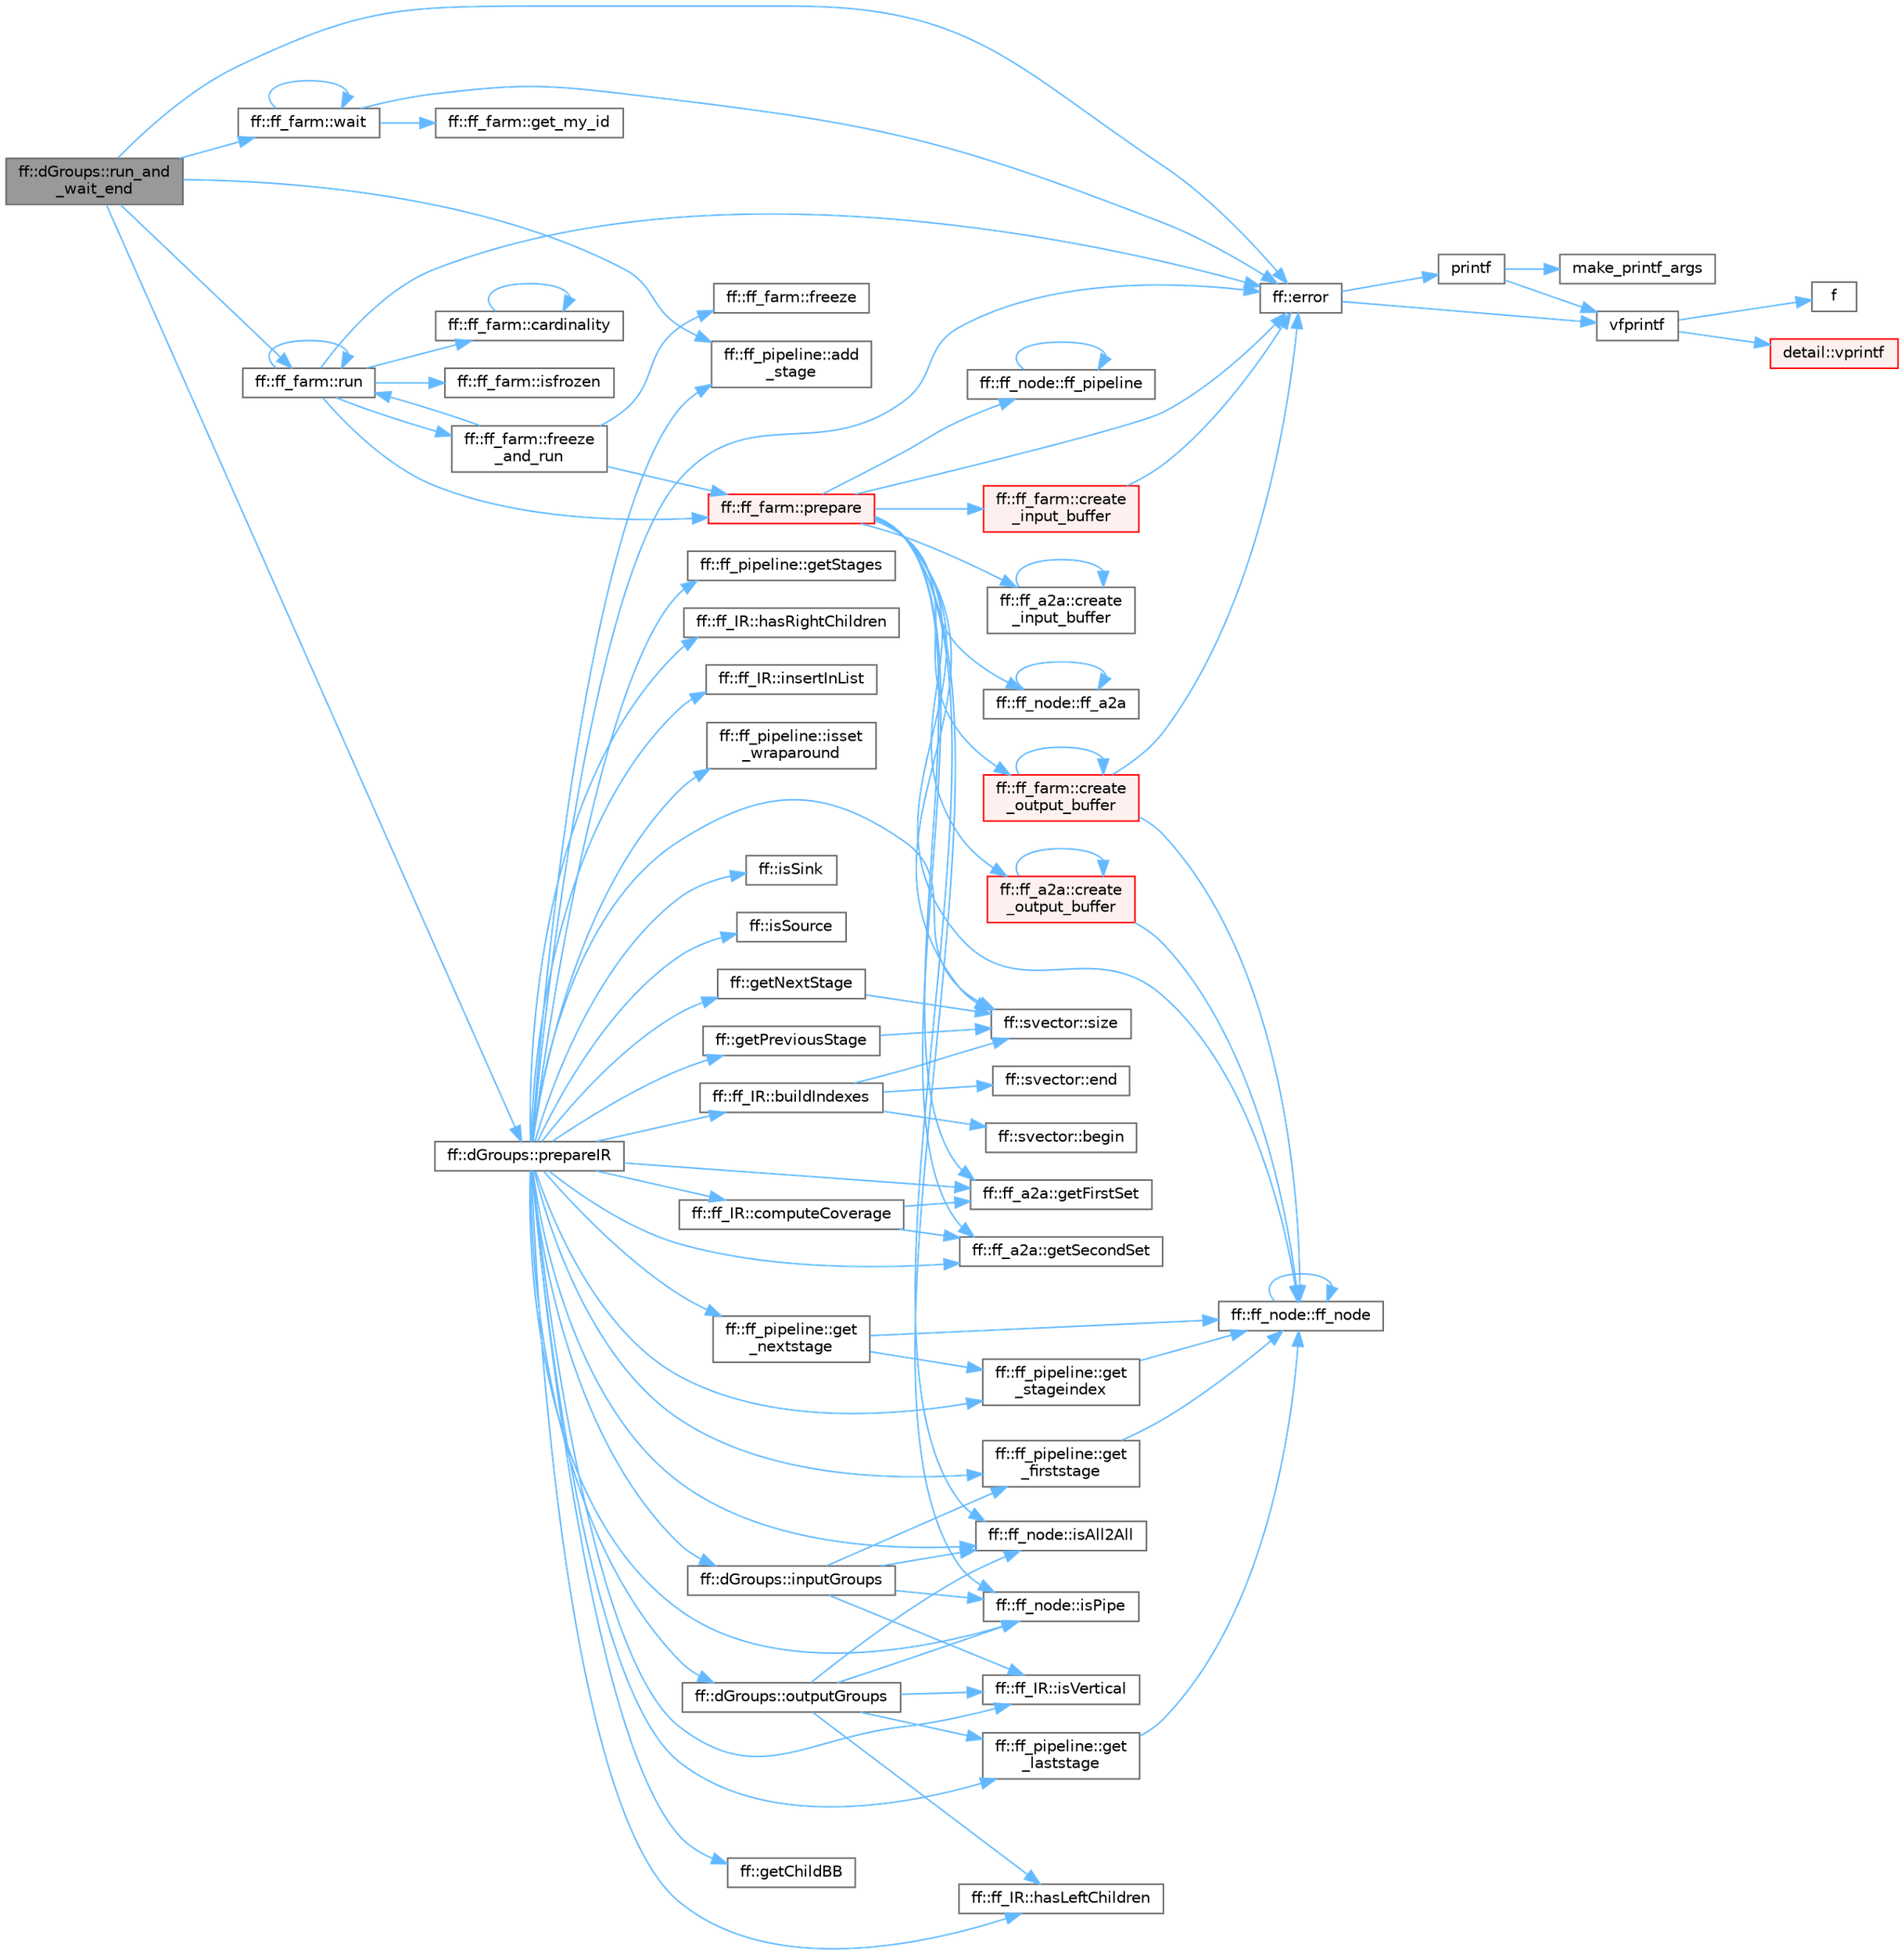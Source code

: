 digraph "ff::dGroups::run_and_wait_end"
{
 // LATEX_PDF_SIZE
  bgcolor="transparent";
  edge [fontname=Helvetica,fontsize=10,labelfontname=Helvetica,labelfontsize=10];
  node [fontname=Helvetica,fontsize=10,shape=box,height=0.2,width=0.4];
  rankdir="LR";
  Node1 [id="Node000001",label="ff::dGroups::run_and\l_wait_end",height=0.2,width=0.4,color="gray40", fillcolor="grey60", style="filled", fontcolor="black",tooltip=" "];
  Node1 -> Node2 [id="edge1_Node000001_Node000002",color="steelblue1",style="solid",tooltip=" "];
  Node2 [id="Node000002",label="ff::ff_pipeline::add\l_stage",height=0.2,width=0.4,color="grey40", fillcolor="white", style="filled",URL="$classff_1_1ff__pipeline.html#ab58d4873ed5492773a5dc0b013eaebc5",tooltip="It adds a stage to the pipeline"];
  Node1 -> Node3 [id="edge2_Node000001_Node000003",color="steelblue1",style="solid",tooltip=" "];
  Node3 [id="Node000003",label="ff::error",height=0.2,width=0.4,color="grey40", fillcolor="white", style="filled",URL="$namespaceff.html#a27d926d29b55e019eba5b70672301d82",tooltip=" "];
  Node3 -> Node4 [id="edge3_Node000003_Node000004",color="steelblue1",style="solid",tooltip=" "];
  Node4 [id="Node000004",label="printf",height=0.2,width=0.4,color="grey40", fillcolor="white", style="filled",URL="$printf_8h.html#aee3ed3a831f25f07e7be3919fff2203a",tooltip=" "];
  Node4 -> Node5 [id="edge4_Node000004_Node000005",color="steelblue1",style="solid",tooltip=" "];
  Node5 [id="Node000005",label="make_printf_args",height=0.2,width=0.4,color="grey40", fillcolor="white", style="filled",URL="$printf_8h.html#a27dcc0efcda04388971dbea3c875f122",tooltip=" "];
  Node4 -> Node6 [id="edge5_Node000004_Node000006",color="steelblue1",style="solid",tooltip=" "];
  Node6 [id="Node000006",label="vfprintf",height=0.2,width=0.4,color="grey40", fillcolor="white", style="filled",URL="$printf_8h.html#abb30aad964fc771fb52cf3ad88649df2",tooltip=" "];
  Node6 -> Node7 [id="edge6_Node000006_Node000007",color="steelblue1",style="solid",tooltip=" "];
  Node7 [id="Node000007",label="f",height=0.2,width=0.4,color="grey40", fillcolor="white", style="filled",URL="$cxx11__tensor__map_8cpp.html#a7f507fea02198f6cb81c86640c7b1a4e",tooltip=" "];
  Node6 -> Node8 [id="edge7_Node000006_Node000008",color="steelblue1",style="solid",tooltip=" "];
  Node8 [id="Node000008",label="detail::vprintf",height=0.2,width=0.4,color="red", fillcolor="#FFF0F0", style="filled",URL="$namespacedetail.html#a1c8c2218e4c822aa8f743fb9c573717f",tooltip=" "];
  Node3 -> Node6 [id="edge8_Node000003_Node000006",color="steelblue1",style="solid",tooltip=" "];
  Node1 -> Node35 [id="edge9_Node000001_Node000035",color="steelblue1",style="solid",tooltip=" "];
  Node35 [id="Node000035",label="ff::dGroups::prepareIR",height=0.2,width=0.4,color="grey40", fillcolor="white", style="filled",URL="$classff_1_1d_groups.html#abea091126db400780b99da540751af5c",tooltip=" "];
  Node35 -> Node2 [id="edge10_Node000035_Node000002",color="steelblue1",style="solid",tooltip=" "];
  Node35 -> Node36 [id="edge11_Node000035_Node000036",color="steelblue1",style="solid",tooltip=" "];
  Node36 [id="Node000036",label="ff::ff_IR::buildIndexes",height=0.2,width=0.4,color="grey40", fillcolor="white", style="filled",URL="$classff_1_1ff___i_r.html#a17fc0dacee33717f169dc57820684f38",tooltip=" "];
  Node36 -> Node37 [id="edge12_Node000036_Node000037",color="steelblue1",style="solid",tooltip=" "];
  Node37 [id="Node000037",label="ff::svector::begin",height=0.2,width=0.4,color="grey40", fillcolor="white", style="filled",URL="$classff_1_1svector.html#ad8a30d18f163f42b3480afe01ae4604a",tooltip=" "];
  Node36 -> Node38 [id="edge13_Node000036_Node000038",color="steelblue1",style="solid",tooltip=" "];
  Node38 [id="Node000038",label="ff::svector::end",height=0.2,width=0.4,color="grey40", fillcolor="white", style="filled",URL="$classff_1_1svector.html#a0b213ffb2cc9bafbe8eb13b0476653fa",tooltip=" "];
  Node36 -> Node39 [id="edge14_Node000036_Node000039",color="steelblue1",style="solid",tooltip=" "];
  Node39 [id="Node000039",label="ff::svector::size",height=0.2,width=0.4,color="grey40", fillcolor="white", style="filled",URL="$classff_1_1svector.html#a29125256281f793b0808ecfae6ea68ec",tooltip=" "];
  Node35 -> Node40 [id="edge15_Node000035_Node000040",color="steelblue1",style="solid",tooltip=" "];
  Node40 [id="Node000040",label="ff::ff_IR::computeCoverage",height=0.2,width=0.4,color="grey40", fillcolor="white", style="filled",URL="$classff_1_1ff___i_r.html#a4cbbde05c48197ffb59499becf40ed6f",tooltip=" "];
  Node40 -> Node41 [id="edge16_Node000040_Node000041",color="steelblue1",style="solid",tooltip=" "];
  Node41 [id="Node000041",label="ff::ff_a2a::getFirstSet",height=0.2,width=0.4,color="grey40", fillcolor="white", style="filled",URL="$classff_1_1ff__a2a.html#aab5b0ed53d04a6ae56fcc801f7f7ce7c",tooltip=" "];
  Node40 -> Node42 [id="edge17_Node000040_Node000042",color="steelblue1",style="solid",tooltip=" "];
  Node42 [id="Node000042",label="ff::ff_a2a::getSecondSet",height=0.2,width=0.4,color="grey40", fillcolor="white", style="filled",URL="$classff_1_1ff__a2a.html#a15e634b23e08ae53f1d5296cae30fb9d",tooltip=" "];
  Node35 -> Node3 [id="edge18_Node000035_Node000003",color="steelblue1",style="solid",tooltip=" "];
  Node35 -> Node43 [id="edge19_Node000035_Node000043",color="steelblue1",style="solid",tooltip=" "];
  Node43 [id="Node000043",label="ff::ff_pipeline::get\l_firststage",height=0.2,width=0.4,color="grey40", fillcolor="white", style="filled",URL="$classff_1_1ff__pipeline.html#a7cc0d9d21a4d9f1f3c3b8ba1c09d57ea",tooltip="returns the first stage of the pipeline."];
  Node43 -> Node44 [id="edge20_Node000043_Node000044",color="steelblue1",style="solid",tooltip=" "];
  Node44 [id="Node000044",label="ff::ff_node::ff_node",height=0.2,width=0.4,color="grey40", fillcolor="white", style="filled",URL="$classff_1_1ff__node.html#a53ab8b2244539766bdea3eb65cb04f9b",tooltip=" "];
  Node44 -> Node44 [id="edge21_Node000044_Node000044",color="steelblue1",style="solid",tooltip=" "];
  Node35 -> Node45 [id="edge22_Node000035_Node000045",color="steelblue1",style="solid",tooltip=" "];
  Node45 [id="Node000045",label="ff::ff_pipeline::get\l_laststage",height=0.2,width=0.4,color="grey40", fillcolor="white", style="filled",URL="$classff_1_1ff__pipeline.html#a2646d913cfe74b24a981862e48316c99",tooltip="returns the last stage of the pipeline."];
  Node45 -> Node44 [id="edge23_Node000045_Node000044",color="steelblue1",style="solid",tooltip=" "];
  Node35 -> Node46 [id="edge24_Node000035_Node000046",color="steelblue1",style="solid",tooltip=" "];
  Node46 [id="Node000046",label="ff::ff_pipeline::get\l_nextstage",height=0.2,width=0.4,color="grey40", fillcolor="white", style="filled",URL="$classff_1_1ff__pipeline.html#ac36117f6f593036b04aa0cc0738ff589",tooltip=" "];
  Node46 -> Node44 [id="edge25_Node000046_Node000044",color="steelblue1",style="solid",tooltip=" "];
  Node46 -> Node47 [id="edge26_Node000046_Node000047",color="steelblue1",style="solid",tooltip=" "];
  Node47 [id="Node000047",label="ff::ff_pipeline::get\l_stageindex",height=0.2,width=0.4,color="grey40", fillcolor="white", style="filled",URL="$classff_1_1ff__pipeline.html#a1161273061cb3d12ed9fe00b47a68aac",tooltip=" "];
  Node47 -> Node44 [id="edge27_Node000047_Node000044",color="steelblue1",style="solid",tooltip=" "];
  Node35 -> Node47 [id="edge28_Node000035_Node000047",color="steelblue1",style="solid",tooltip=" "];
  Node35 -> Node48 [id="edge29_Node000035_Node000048",color="steelblue1",style="solid",tooltip=" "];
  Node48 [id="Node000048",label="ff::getChildBB",height=0.2,width=0.4,color="grey40", fillcolor="white", style="filled",URL="$namespaceff.html#a52463f5eef80c9fdb21aa49ed79f5f05",tooltip=" "];
  Node35 -> Node41 [id="edge30_Node000035_Node000041",color="steelblue1",style="solid",tooltip=" "];
  Node35 -> Node49 [id="edge31_Node000035_Node000049",color="steelblue1",style="solid",tooltip=" "];
  Node49 [id="Node000049",label="ff::getNextStage",height=0.2,width=0.4,color="grey40", fillcolor="white", style="filled",URL="$namespaceff.html#a2586793c51da311cfad4289359a7683f",tooltip=" "];
  Node49 -> Node39 [id="edge32_Node000049_Node000039",color="steelblue1",style="solid",tooltip=" "];
  Node35 -> Node50 [id="edge33_Node000035_Node000050",color="steelblue1",style="solid",tooltip=" "];
  Node50 [id="Node000050",label="ff::getPreviousStage",height=0.2,width=0.4,color="grey40", fillcolor="white", style="filled",URL="$namespaceff.html#ae3498d3d29550a469d6ff773fcbd57e2",tooltip=" "];
  Node50 -> Node39 [id="edge34_Node000050_Node000039",color="steelblue1",style="solid",tooltip=" "];
  Node35 -> Node42 [id="edge35_Node000035_Node000042",color="steelblue1",style="solid",tooltip=" "];
  Node35 -> Node51 [id="edge36_Node000035_Node000051",color="steelblue1",style="solid",tooltip=" "];
  Node51 [id="Node000051",label="ff::ff_pipeline::getStages",height=0.2,width=0.4,color="grey40", fillcolor="white", style="filled",URL="$classff_1_1ff__pipeline.html#a98c5c28af305a11748597e34e65f150e",tooltip=" "];
  Node35 -> Node52 [id="edge37_Node000035_Node000052",color="steelblue1",style="solid",tooltip=" "];
  Node52 [id="Node000052",label="ff::ff_IR::hasLeftChildren",height=0.2,width=0.4,color="grey40", fillcolor="white", style="filled",URL="$classff_1_1ff___i_r.html#a925fa346a6125c908705f72b461198da",tooltip=" "];
  Node35 -> Node53 [id="edge38_Node000035_Node000053",color="steelblue1",style="solid",tooltip=" "];
  Node53 [id="Node000053",label="ff::ff_IR::hasRightChildren",height=0.2,width=0.4,color="grey40", fillcolor="white", style="filled",URL="$classff_1_1ff___i_r.html#aa429d14204d6da2f111e934f985427c1",tooltip=" "];
  Node35 -> Node54 [id="edge39_Node000035_Node000054",color="steelblue1",style="solid",tooltip=" "];
  Node54 [id="Node000054",label="ff::dGroups::inputGroups",height=0.2,width=0.4,color="grey40", fillcolor="white", style="filled",URL="$classff_1_1d_groups.html#a66091ed66d55f4c95c87c96be381750d",tooltip=" "];
  Node54 -> Node43 [id="edge40_Node000054_Node000043",color="steelblue1",style="solid",tooltip=" "];
  Node54 -> Node55 [id="edge41_Node000054_Node000055",color="steelblue1",style="solid",tooltip=" "];
  Node55 [id="Node000055",label="ff::ff_node::isAll2All",height=0.2,width=0.4,color="grey40", fillcolor="white", style="filled",URL="$classff_1_1ff__node.html#ac8e132cbcab68af6a4ca13bbcccd62f3",tooltip=" "];
  Node54 -> Node56 [id="edge42_Node000054_Node000056",color="steelblue1",style="solid",tooltip=" "];
  Node56 [id="Node000056",label="ff::ff_node::isPipe",height=0.2,width=0.4,color="grey40", fillcolor="white", style="filled",URL="$classff_1_1ff__node.html#af6f2c022154421e2908065194b3cc75e",tooltip=" "];
  Node54 -> Node57 [id="edge43_Node000054_Node000057",color="steelblue1",style="solid",tooltip=" "];
  Node57 [id="Node000057",label="ff::ff_IR::isVertical",height=0.2,width=0.4,color="grey40", fillcolor="white", style="filled",URL="$classff_1_1ff___i_r.html#a810d0e1a2c92625af369515c7ba64548",tooltip=" "];
  Node35 -> Node58 [id="edge44_Node000035_Node000058",color="steelblue1",style="solid",tooltip=" "];
  Node58 [id="Node000058",label="ff::ff_IR::insertInList",height=0.2,width=0.4,color="grey40", fillcolor="white", style="filled",URL="$classff_1_1ff___i_r.html#a21cd18c7503dd9b082d9c061aca1ab8c",tooltip=" "];
  Node35 -> Node55 [id="edge45_Node000035_Node000055",color="steelblue1",style="solid",tooltip=" "];
  Node35 -> Node56 [id="edge46_Node000035_Node000056",color="steelblue1",style="solid",tooltip=" "];
  Node35 -> Node59 [id="edge47_Node000035_Node000059",color="steelblue1",style="solid",tooltip=" "];
  Node59 [id="Node000059",label="ff::ff_pipeline::isset\l_wraparound",height=0.2,width=0.4,color="grey40", fillcolor="white", style="filled",URL="$classff_1_1ff__pipeline.html#a5ba27b6a4a49b946466ecbd3f562728a",tooltip=" "];
  Node35 -> Node60 [id="edge48_Node000035_Node000060",color="steelblue1",style="solid",tooltip=" "];
  Node60 [id="Node000060",label="ff::isSink",height=0.2,width=0.4,color="grey40", fillcolor="white", style="filled",URL="$namespaceff.html#ac3656f7bdea07338ee8dd6be66817db0",tooltip=" "];
  Node35 -> Node61 [id="edge49_Node000035_Node000061",color="steelblue1",style="solid",tooltip=" "];
  Node61 [id="Node000061",label="ff::isSource",height=0.2,width=0.4,color="grey40", fillcolor="white", style="filled",URL="$namespaceff.html#afb200e23382ab850a5add3c7390df6f4",tooltip=" "];
  Node35 -> Node57 [id="edge50_Node000035_Node000057",color="steelblue1",style="solid",tooltip=" "];
  Node35 -> Node62 [id="edge51_Node000035_Node000062",color="steelblue1",style="solid",tooltip=" "];
  Node62 [id="Node000062",label="ff::dGroups::outputGroups",height=0.2,width=0.4,color="grey40", fillcolor="white", style="filled",URL="$classff_1_1d_groups.html#ae6f5ff45fa9531a230ecd74763a851a5",tooltip=" "];
  Node62 -> Node45 [id="edge52_Node000062_Node000045",color="steelblue1",style="solid",tooltip=" "];
  Node62 -> Node52 [id="edge53_Node000062_Node000052",color="steelblue1",style="solid",tooltip=" "];
  Node62 -> Node55 [id="edge54_Node000062_Node000055",color="steelblue1",style="solid",tooltip=" "];
  Node62 -> Node56 [id="edge55_Node000062_Node000056",color="steelblue1",style="solid",tooltip=" "];
  Node62 -> Node57 [id="edge56_Node000062_Node000057",color="steelblue1",style="solid",tooltip=" "];
  Node35 -> Node39 [id="edge57_Node000035_Node000039",color="steelblue1",style="solid",tooltip=" "];
  Node1 -> Node63 [id="edge58_Node000001_Node000063",color="steelblue1",style="solid",tooltip=" "];
  Node63 [id="Node000063",label="ff::ff_farm::run",height=0.2,width=0.4,color="grey40", fillcolor="white", style="filled",URL="$classff_1_1ff__farm.html#a89ce87c93462adc209a3af4e3f2c5c23",tooltip="Execute the Farm"];
  Node63 -> Node64 [id="edge59_Node000063_Node000064",color="steelblue1",style="solid",tooltip=" "];
  Node64 [id="Node000064",label="ff::ff_farm::cardinality",height=0.2,width=0.4,color="grey40", fillcolor="white", style="filled",URL="$classff_1_1ff__farm.html#aadaff30ac3a0ec01d035f761705c9a30",tooltip=" "];
  Node64 -> Node64 [id="edge60_Node000064_Node000064",color="steelblue1",style="solid",tooltip=" "];
  Node63 -> Node3 [id="edge61_Node000063_Node000003",color="steelblue1",style="solid",tooltip=" "];
  Node63 -> Node65 [id="edge62_Node000063_Node000065",color="steelblue1",style="solid",tooltip=" "];
  Node65 [id="Node000065",label="ff::ff_farm::freeze\l_and_run",height=0.2,width=0.4,color="grey40", fillcolor="white", style="filled",URL="$classff_1_1ff__farm.html#a0b1523176227c56bb06414219dc17df9",tooltip="Suspend (freeze) the ff_node and run it"];
  Node65 -> Node66 [id="edge63_Node000065_Node000066",color="steelblue1",style="solid",tooltip=" "];
  Node66 [id="Node000066",label="ff::ff_farm::freeze",height=0.2,width=0.4,color="grey40", fillcolor="white", style="filled",URL="$classff_1_1ff__farm.html#a24d0cd9aa197dd2c89859f036373b238",tooltip="Freeze (suspend) a ff_node"];
  Node65 -> Node67 [id="edge64_Node000065_Node000067",color="steelblue1",style="solid",tooltip=" "];
  Node67 [id="Node000067",label="ff::ff_farm::prepare",height=0.2,width=0.4,color="red", fillcolor="#FFF0F0", style="filled",URL="$classff_1_1ff__farm.html#a848992cce0933404c983529a57ef323b",tooltip=" "];
  Node67 -> Node68 [id="edge65_Node000067_Node000068",color="steelblue1",style="solid",tooltip=" "];
  Node68 [id="Node000068",label="ff::ff_a2a::create\l_input_buffer",height=0.2,width=0.4,color="grey40", fillcolor="white", style="filled",URL="$classff_1_1ff__a2a.html#acfa93ebe15d0294127628e2696f950dc",tooltip="Creates the input channel"];
  Node68 -> Node68 [id="edge66_Node000068_Node000068",color="steelblue1",style="solid",tooltip=" "];
  Node67 -> Node69 [id="edge67_Node000067_Node000069",color="steelblue1",style="solid",tooltip=" "];
  Node69 [id="Node000069",label="ff::ff_farm::create\l_input_buffer",height=0.2,width=0.4,color="red", fillcolor="#FFF0F0", style="filled",URL="$classff_1_1ff__farm.html#aa9110a6e4a29c680ec9e9749083473f8",tooltip="Creates the input buffer for the emitter node"];
  Node69 -> Node3 [id="edge68_Node000069_Node000003",color="steelblue1",style="solid",tooltip=" "];
  Node67 -> Node71 [id="edge69_Node000067_Node000071",color="steelblue1",style="solid",tooltip=" "];
  Node71 [id="Node000071",label="ff::ff_a2a::create\l_output_buffer",height=0.2,width=0.4,color="red", fillcolor="#FFF0F0", style="filled",URL="$classff_1_1ff__a2a.html#a02634595cbaef2a830dcef756f0d39b4",tooltip="Creates the output channel"];
  Node71 -> Node71 [id="edge70_Node000071_Node000071",color="steelblue1",style="solid",tooltip=" "];
  Node71 -> Node44 [id="edge71_Node000071_Node000044",color="steelblue1",style="solid",tooltip=" "];
  Node67 -> Node74 [id="edge72_Node000067_Node000074",color="steelblue1",style="solid",tooltip=" "];
  Node74 [id="Node000074",label="ff::ff_farm::create\l_output_buffer",height=0.2,width=0.4,color="red", fillcolor="#FFF0F0", style="filled",URL="$classff_1_1ff__farm.html#ae103f480a8fd1b62d697c50452ae035e",tooltip="Creates the output channel"];
  Node74 -> Node74 [id="edge73_Node000074_Node000074",color="steelblue1",style="solid",tooltip=" "];
  Node74 -> Node3 [id="edge74_Node000074_Node000003",color="steelblue1",style="solid",tooltip=" "];
  Node74 -> Node44 [id="edge75_Node000074_Node000044",color="steelblue1",style="solid",tooltip=" "];
  Node67 -> Node3 [id="edge76_Node000067_Node000003",color="steelblue1",style="solid",tooltip=" "];
  Node67 -> Node78 [id="edge77_Node000067_Node000078",color="steelblue1",style="solid",tooltip=" "];
  Node78 [id="Node000078",label="ff::ff_node::ff_a2a",height=0.2,width=0.4,color="grey40", fillcolor="white", style="filled",URL="$classff_1_1ff__node.html#a7542a58b0efa58291c12d2926c2a78d4",tooltip=" "];
  Node78 -> Node78 [id="edge78_Node000078_Node000078",color="steelblue1",style="solid",tooltip=" "];
  Node67 -> Node44 [id="edge79_Node000067_Node000044",color="steelblue1",style="solid",tooltip=" "];
  Node67 -> Node79 [id="edge80_Node000067_Node000079",color="steelblue1",style="solid",tooltip=" "];
  Node79 [id="Node000079",label="ff::ff_node::ff_pipeline",height=0.2,width=0.4,color="grey40", fillcolor="white", style="filled",URL="$classff_1_1ff__node.html#a3f36c1cb1d96150c90c517c1cae31d7e",tooltip=" "];
  Node79 -> Node79 [id="edge81_Node000079_Node000079",color="steelblue1",style="solid",tooltip=" "];
  Node67 -> Node41 [id="edge82_Node000067_Node000041",color="steelblue1",style="solid",tooltip=" "];
  Node67 -> Node42 [id="edge83_Node000067_Node000042",color="steelblue1",style="solid",tooltip=" "];
  Node67 -> Node55 [id="edge84_Node000067_Node000055",color="steelblue1",style="solid",tooltip=" "];
  Node67 -> Node56 [id="edge85_Node000067_Node000056",color="steelblue1",style="solid",tooltip=" "];
  Node67 -> Node39 [id="edge86_Node000067_Node000039",color="steelblue1",style="solid",tooltip=" "];
  Node65 -> Node63 [id="edge87_Node000065_Node000063",color="steelblue1",style="solid",tooltip=" "];
  Node63 -> Node123 [id="edge88_Node000063_Node000123",color="steelblue1",style="solid",tooltip=" "];
  Node123 [id="Node000123",label="ff::ff_farm::isfrozen",height=0.2,width=0.4,color="grey40", fillcolor="white", style="filled",URL="$classff_1_1ff__farm.html#ac4cac38412e36b2179a10e2a6116c7ac",tooltip="Checks if a ff_node is frozen"];
  Node63 -> Node67 [id="edge89_Node000063_Node000067",color="steelblue1",style="solid",tooltip=" "];
  Node63 -> Node63 [id="edge90_Node000063_Node000063",color="steelblue1",style="solid",tooltip=" "];
  Node1 -> Node124 [id="edge91_Node000001_Node000124",color="steelblue1",style="solid",tooltip=" "];
  Node124 [id="Node000124",label="ff::ff_farm::wait",height=0.2,width=0.4,color="grey40", fillcolor="white", style="filled",URL="$classff_1_1ff__farm.html#aecfdf624552b6d156de35fb5db36604c",tooltip="Puts the thread in waiting state"];
  Node124 -> Node3 [id="edge92_Node000124_Node000003",color="steelblue1",style="solid",tooltip=" "];
  Node124 -> Node125 [id="edge93_Node000124_Node000125",color="steelblue1",style="solid",tooltip=" "];
  Node125 [id="Node000125",label="ff::ff_farm::get_my_id",height=0.2,width=0.4,color="grey40", fillcolor="white", style="filled",URL="$classff_1_1ff__farm.html#ac739b3832fc7ca13c318af7b97f20068",tooltip="Returns the identifier of the node (not unique)"];
  Node124 -> Node124 [id="edge94_Node000124_Node000124",color="steelblue1",style="solid",tooltip=" "];
}
